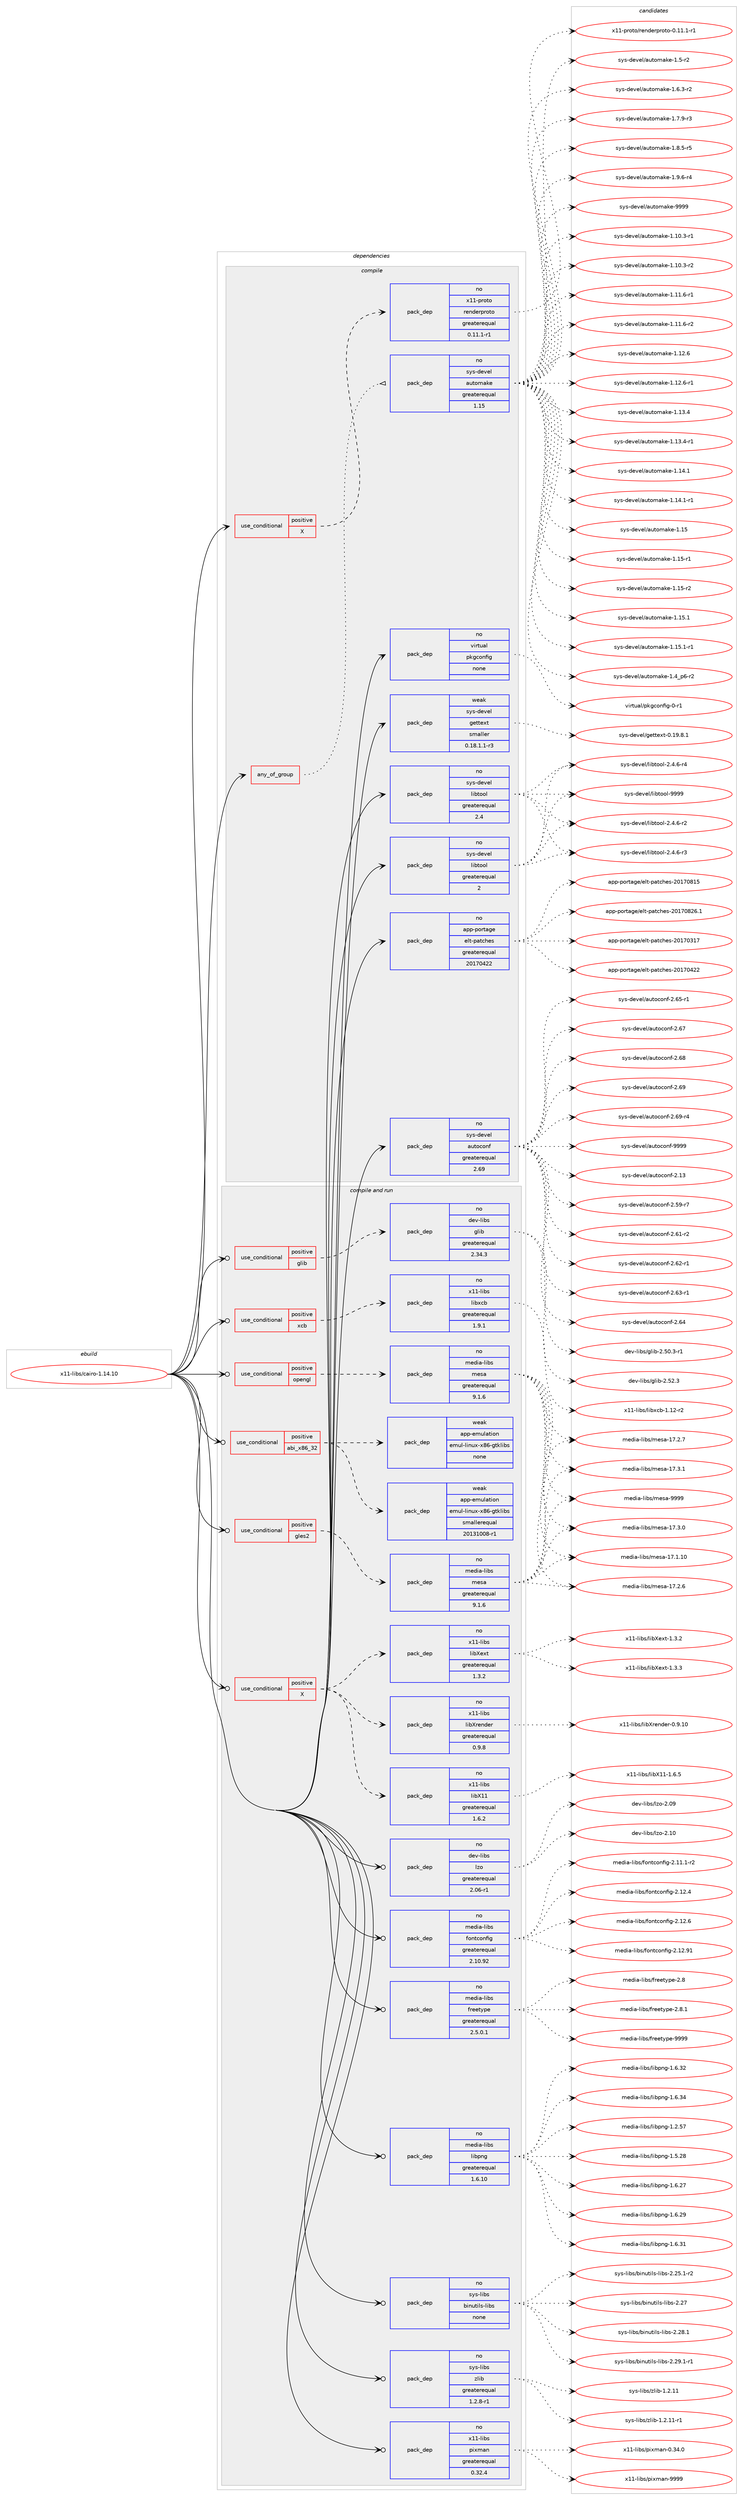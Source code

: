 digraph prolog {

# *************
# Graph options
# *************

newrank=true;
concentrate=true;
compound=true;
graph [rankdir=LR,fontname=Helvetica,fontsize=10,ranksep=1.5];#, ranksep=2.5, nodesep=0.2];
edge  [arrowhead=vee];
node  [fontname=Helvetica,fontsize=10];

# **********
# The ebuild
# **********

subgraph cluster_leftcol {
color=gray;
rank=same;
label=<<i>ebuild</i>>;
id [label="x11-libs/cairo-1.14.10", color=red, width=4, href="../x11-libs/cairo-1.14.10.svg"];
}

# ****************
# The dependencies
# ****************

subgraph cluster_midcol {
color=gray;
label=<<i>dependencies</i>>;
subgraph cluster_compile {
fillcolor="#eeeeee";
style=filled;
label=<<i>compile</i>>;
subgraph any171 {
dependency10069 [label=<<TABLE BORDER="0" CELLBORDER="1" CELLSPACING="0" CELLPADDING="4"><TR><TD CELLPADDING="10">any_of_group</TD></TR></TABLE>>, shape=none, color=red];subgraph pack8291 {
dependency10070 [label=<<TABLE BORDER="0" CELLBORDER="1" CELLSPACING="0" CELLPADDING="4" WIDTH="220"><TR><TD ROWSPAN="6" CELLPADDING="30">pack_dep</TD></TR><TR><TD WIDTH="110">no</TD></TR><TR><TD>sys-devel</TD></TR><TR><TD>automake</TD></TR><TR><TD>greaterequal</TD></TR><TR><TD>1.15</TD></TR></TABLE>>, shape=none, color=blue];
}
dependency10069:e -> dependency10070:w [weight=20,style="dotted",arrowhead="oinv"];
}
id:e -> dependency10069:w [weight=20,style="solid",arrowhead="vee"];
subgraph cond1587 {
dependency10071 [label=<<TABLE BORDER="0" CELLBORDER="1" CELLSPACING="0" CELLPADDING="4"><TR><TD ROWSPAN="3" CELLPADDING="10">use_conditional</TD></TR><TR><TD>positive</TD></TR><TR><TD>X</TD></TR></TABLE>>, shape=none, color=red];
subgraph pack8292 {
dependency10072 [label=<<TABLE BORDER="0" CELLBORDER="1" CELLSPACING="0" CELLPADDING="4" WIDTH="220"><TR><TD ROWSPAN="6" CELLPADDING="30">pack_dep</TD></TR><TR><TD WIDTH="110">no</TD></TR><TR><TD>x11-proto</TD></TR><TR><TD>renderproto</TD></TR><TR><TD>greaterequal</TD></TR><TR><TD>0.11.1-r1</TD></TR></TABLE>>, shape=none, color=blue];
}
dependency10071:e -> dependency10072:w [weight=20,style="dashed",arrowhead="vee"];
}
id:e -> dependency10071:w [weight=20,style="solid",arrowhead="vee"];
subgraph pack8293 {
dependency10073 [label=<<TABLE BORDER="0" CELLBORDER="1" CELLSPACING="0" CELLPADDING="4" WIDTH="220"><TR><TD ROWSPAN="6" CELLPADDING="30">pack_dep</TD></TR><TR><TD WIDTH="110">no</TD></TR><TR><TD>app-portage</TD></TR><TR><TD>elt-patches</TD></TR><TR><TD>greaterequal</TD></TR><TR><TD>20170422</TD></TR></TABLE>>, shape=none, color=blue];
}
id:e -> dependency10073:w [weight=20,style="solid",arrowhead="vee"];
subgraph pack8294 {
dependency10074 [label=<<TABLE BORDER="0" CELLBORDER="1" CELLSPACING="0" CELLPADDING="4" WIDTH="220"><TR><TD ROWSPAN="6" CELLPADDING="30">pack_dep</TD></TR><TR><TD WIDTH="110">no</TD></TR><TR><TD>sys-devel</TD></TR><TR><TD>autoconf</TD></TR><TR><TD>greaterequal</TD></TR><TR><TD>2.69</TD></TR></TABLE>>, shape=none, color=blue];
}
id:e -> dependency10074:w [weight=20,style="solid",arrowhead="vee"];
subgraph pack8295 {
dependency10075 [label=<<TABLE BORDER="0" CELLBORDER="1" CELLSPACING="0" CELLPADDING="4" WIDTH="220"><TR><TD ROWSPAN="6" CELLPADDING="30">pack_dep</TD></TR><TR><TD WIDTH="110">no</TD></TR><TR><TD>sys-devel</TD></TR><TR><TD>libtool</TD></TR><TR><TD>greaterequal</TD></TR><TR><TD>2</TD></TR></TABLE>>, shape=none, color=blue];
}
id:e -> dependency10075:w [weight=20,style="solid",arrowhead="vee"];
subgraph pack8296 {
dependency10076 [label=<<TABLE BORDER="0" CELLBORDER="1" CELLSPACING="0" CELLPADDING="4" WIDTH="220"><TR><TD ROWSPAN="6" CELLPADDING="30">pack_dep</TD></TR><TR><TD WIDTH="110">no</TD></TR><TR><TD>sys-devel</TD></TR><TR><TD>libtool</TD></TR><TR><TD>greaterequal</TD></TR><TR><TD>2.4</TD></TR></TABLE>>, shape=none, color=blue];
}
id:e -> dependency10076:w [weight=20,style="solid",arrowhead="vee"];
subgraph pack8297 {
dependency10077 [label=<<TABLE BORDER="0" CELLBORDER="1" CELLSPACING="0" CELLPADDING="4" WIDTH="220"><TR><TD ROWSPAN="6" CELLPADDING="30">pack_dep</TD></TR><TR><TD WIDTH="110">no</TD></TR><TR><TD>virtual</TD></TR><TR><TD>pkgconfig</TD></TR><TR><TD>none</TD></TR><TR><TD></TD></TR></TABLE>>, shape=none, color=blue];
}
id:e -> dependency10077:w [weight=20,style="solid",arrowhead="vee"];
subgraph pack8298 {
dependency10078 [label=<<TABLE BORDER="0" CELLBORDER="1" CELLSPACING="0" CELLPADDING="4" WIDTH="220"><TR><TD ROWSPAN="6" CELLPADDING="30">pack_dep</TD></TR><TR><TD WIDTH="110">weak</TD></TR><TR><TD>sys-devel</TD></TR><TR><TD>gettext</TD></TR><TR><TD>smaller</TD></TR><TR><TD>0.18.1.1-r3</TD></TR></TABLE>>, shape=none, color=blue];
}
id:e -> dependency10078:w [weight=20,style="solid",arrowhead="vee"];
}
subgraph cluster_compileandrun {
fillcolor="#eeeeee";
style=filled;
label=<<i>compile and run</i>>;
subgraph cond1588 {
dependency10079 [label=<<TABLE BORDER="0" CELLBORDER="1" CELLSPACING="0" CELLPADDING="4"><TR><TD ROWSPAN="3" CELLPADDING="10">use_conditional</TD></TR><TR><TD>positive</TD></TR><TR><TD>X</TD></TR></TABLE>>, shape=none, color=red];
subgraph pack8299 {
dependency10080 [label=<<TABLE BORDER="0" CELLBORDER="1" CELLSPACING="0" CELLPADDING="4" WIDTH="220"><TR><TD ROWSPAN="6" CELLPADDING="30">pack_dep</TD></TR><TR><TD WIDTH="110">no</TD></TR><TR><TD>x11-libs</TD></TR><TR><TD>libXrender</TD></TR><TR><TD>greaterequal</TD></TR><TR><TD>0.9.8</TD></TR></TABLE>>, shape=none, color=blue];
}
dependency10079:e -> dependency10080:w [weight=20,style="dashed",arrowhead="vee"];
subgraph pack8300 {
dependency10081 [label=<<TABLE BORDER="0" CELLBORDER="1" CELLSPACING="0" CELLPADDING="4" WIDTH="220"><TR><TD ROWSPAN="6" CELLPADDING="30">pack_dep</TD></TR><TR><TD WIDTH="110">no</TD></TR><TR><TD>x11-libs</TD></TR><TR><TD>libXext</TD></TR><TR><TD>greaterequal</TD></TR><TR><TD>1.3.2</TD></TR></TABLE>>, shape=none, color=blue];
}
dependency10079:e -> dependency10081:w [weight=20,style="dashed",arrowhead="vee"];
subgraph pack8301 {
dependency10082 [label=<<TABLE BORDER="0" CELLBORDER="1" CELLSPACING="0" CELLPADDING="4" WIDTH="220"><TR><TD ROWSPAN="6" CELLPADDING="30">pack_dep</TD></TR><TR><TD WIDTH="110">no</TD></TR><TR><TD>x11-libs</TD></TR><TR><TD>libX11</TD></TR><TR><TD>greaterequal</TD></TR><TR><TD>1.6.2</TD></TR></TABLE>>, shape=none, color=blue];
}
dependency10079:e -> dependency10082:w [weight=20,style="dashed",arrowhead="vee"];
}
id:e -> dependency10079:w [weight=20,style="solid",arrowhead="odotvee"];
subgraph cond1589 {
dependency10083 [label=<<TABLE BORDER="0" CELLBORDER="1" CELLSPACING="0" CELLPADDING="4"><TR><TD ROWSPAN="3" CELLPADDING="10">use_conditional</TD></TR><TR><TD>positive</TD></TR><TR><TD>abi_x86_32</TD></TR></TABLE>>, shape=none, color=red];
subgraph pack8302 {
dependency10084 [label=<<TABLE BORDER="0" CELLBORDER="1" CELLSPACING="0" CELLPADDING="4" WIDTH="220"><TR><TD ROWSPAN="6" CELLPADDING="30">pack_dep</TD></TR><TR><TD WIDTH="110">weak</TD></TR><TR><TD>app-emulation</TD></TR><TR><TD>emul-linux-x86-gtklibs</TD></TR><TR><TD>smallerequal</TD></TR><TR><TD>20131008-r1</TD></TR></TABLE>>, shape=none, color=blue];
}
dependency10083:e -> dependency10084:w [weight=20,style="dashed",arrowhead="vee"];
subgraph pack8303 {
dependency10085 [label=<<TABLE BORDER="0" CELLBORDER="1" CELLSPACING="0" CELLPADDING="4" WIDTH="220"><TR><TD ROWSPAN="6" CELLPADDING="30">pack_dep</TD></TR><TR><TD WIDTH="110">weak</TD></TR><TR><TD>app-emulation</TD></TR><TR><TD>emul-linux-x86-gtklibs</TD></TR><TR><TD>none</TD></TR><TR><TD></TD></TR></TABLE>>, shape=none, color=blue];
}
dependency10083:e -> dependency10085:w [weight=20,style="dashed",arrowhead="vee"];
}
id:e -> dependency10083:w [weight=20,style="solid",arrowhead="odotvee"];
subgraph cond1590 {
dependency10086 [label=<<TABLE BORDER="0" CELLBORDER="1" CELLSPACING="0" CELLPADDING="4"><TR><TD ROWSPAN="3" CELLPADDING="10">use_conditional</TD></TR><TR><TD>positive</TD></TR><TR><TD>gles2</TD></TR></TABLE>>, shape=none, color=red];
subgraph pack8304 {
dependency10087 [label=<<TABLE BORDER="0" CELLBORDER="1" CELLSPACING="0" CELLPADDING="4" WIDTH="220"><TR><TD ROWSPAN="6" CELLPADDING="30">pack_dep</TD></TR><TR><TD WIDTH="110">no</TD></TR><TR><TD>media-libs</TD></TR><TR><TD>mesa</TD></TR><TR><TD>greaterequal</TD></TR><TR><TD>9.1.6</TD></TR></TABLE>>, shape=none, color=blue];
}
dependency10086:e -> dependency10087:w [weight=20,style="dashed",arrowhead="vee"];
}
id:e -> dependency10086:w [weight=20,style="solid",arrowhead="odotvee"];
subgraph cond1591 {
dependency10088 [label=<<TABLE BORDER="0" CELLBORDER="1" CELLSPACING="0" CELLPADDING="4"><TR><TD ROWSPAN="3" CELLPADDING="10">use_conditional</TD></TR><TR><TD>positive</TD></TR><TR><TD>glib</TD></TR></TABLE>>, shape=none, color=red];
subgraph pack8305 {
dependency10089 [label=<<TABLE BORDER="0" CELLBORDER="1" CELLSPACING="0" CELLPADDING="4" WIDTH="220"><TR><TD ROWSPAN="6" CELLPADDING="30">pack_dep</TD></TR><TR><TD WIDTH="110">no</TD></TR><TR><TD>dev-libs</TD></TR><TR><TD>glib</TD></TR><TR><TD>greaterequal</TD></TR><TR><TD>2.34.3</TD></TR></TABLE>>, shape=none, color=blue];
}
dependency10088:e -> dependency10089:w [weight=20,style="dashed",arrowhead="vee"];
}
id:e -> dependency10088:w [weight=20,style="solid",arrowhead="odotvee"];
subgraph cond1592 {
dependency10090 [label=<<TABLE BORDER="0" CELLBORDER="1" CELLSPACING="0" CELLPADDING="4"><TR><TD ROWSPAN="3" CELLPADDING="10">use_conditional</TD></TR><TR><TD>positive</TD></TR><TR><TD>opengl</TD></TR></TABLE>>, shape=none, color=red];
subgraph pack8306 {
dependency10091 [label=<<TABLE BORDER="0" CELLBORDER="1" CELLSPACING="0" CELLPADDING="4" WIDTH="220"><TR><TD ROWSPAN="6" CELLPADDING="30">pack_dep</TD></TR><TR><TD WIDTH="110">no</TD></TR><TR><TD>media-libs</TD></TR><TR><TD>mesa</TD></TR><TR><TD>greaterequal</TD></TR><TR><TD>9.1.6</TD></TR></TABLE>>, shape=none, color=blue];
}
dependency10090:e -> dependency10091:w [weight=20,style="dashed",arrowhead="vee"];
}
id:e -> dependency10090:w [weight=20,style="solid",arrowhead="odotvee"];
subgraph cond1593 {
dependency10092 [label=<<TABLE BORDER="0" CELLBORDER="1" CELLSPACING="0" CELLPADDING="4"><TR><TD ROWSPAN="3" CELLPADDING="10">use_conditional</TD></TR><TR><TD>positive</TD></TR><TR><TD>xcb</TD></TR></TABLE>>, shape=none, color=red];
subgraph pack8307 {
dependency10093 [label=<<TABLE BORDER="0" CELLBORDER="1" CELLSPACING="0" CELLPADDING="4" WIDTH="220"><TR><TD ROWSPAN="6" CELLPADDING="30">pack_dep</TD></TR><TR><TD WIDTH="110">no</TD></TR><TR><TD>x11-libs</TD></TR><TR><TD>libxcb</TD></TR><TR><TD>greaterequal</TD></TR><TR><TD>1.9.1</TD></TR></TABLE>>, shape=none, color=blue];
}
dependency10092:e -> dependency10093:w [weight=20,style="dashed",arrowhead="vee"];
}
id:e -> dependency10092:w [weight=20,style="solid",arrowhead="odotvee"];
subgraph pack8308 {
dependency10094 [label=<<TABLE BORDER="0" CELLBORDER="1" CELLSPACING="0" CELLPADDING="4" WIDTH="220"><TR><TD ROWSPAN="6" CELLPADDING="30">pack_dep</TD></TR><TR><TD WIDTH="110">no</TD></TR><TR><TD>dev-libs</TD></TR><TR><TD>lzo</TD></TR><TR><TD>greaterequal</TD></TR><TR><TD>2.06-r1</TD></TR></TABLE>>, shape=none, color=blue];
}
id:e -> dependency10094:w [weight=20,style="solid",arrowhead="odotvee"];
subgraph pack8309 {
dependency10095 [label=<<TABLE BORDER="0" CELLBORDER="1" CELLSPACING="0" CELLPADDING="4" WIDTH="220"><TR><TD ROWSPAN="6" CELLPADDING="30">pack_dep</TD></TR><TR><TD WIDTH="110">no</TD></TR><TR><TD>media-libs</TD></TR><TR><TD>fontconfig</TD></TR><TR><TD>greaterequal</TD></TR><TR><TD>2.10.92</TD></TR></TABLE>>, shape=none, color=blue];
}
id:e -> dependency10095:w [weight=20,style="solid",arrowhead="odotvee"];
subgraph pack8310 {
dependency10096 [label=<<TABLE BORDER="0" CELLBORDER="1" CELLSPACING="0" CELLPADDING="4" WIDTH="220"><TR><TD ROWSPAN="6" CELLPADDING="30">pack_dep</TD></TR><TR><TD WIDTH="110">no</TD></TR><TR><TD>media-libs</TD></TR><TR><TD>freetype</TD></TR><TR><TD>greaterequal</TD></TR><TR><TD>2.5.0.1</TD></TR></TABLE>>, shape=none, color=blue];
}
id:e -> dependency10096:w [weight=20,style="solid",arrowhead="odotvee"];
subgraph pack8311 {
dependency10097 [label=<<TABLE BORDER="0" CELLBORDER="1" CELLSPACING="0" CELLPADDING="4" WIDTH="220"><TR><TD ROWSPAN="6" CELLPADDING="30">pack_dep</TD></TR><TR><TD WIDTH="110">no</TD></TR><TR><TD>media-libs</TD></TR><TR><TD>libpng</TD></TR><TR><TD>greaterequal</TD></TR><TR><TD>1.6.10</TD></TR></TABLE>>, shape=none, color=blue];
}
id:e -> dependency10097:w [weight=20,style="solid",arrowhead="odotvee"];
subgraph pack8312 {
dependency10098 [label=<<TABLE BORDER="0" CELLBORDER="1" CELLSPACING="0" CELLPADDING="4" WIDTH="220"><TR><TD ROWSPAN="6" CELLPADDING="30">pack_dep</TD></TR><TR><TD WIDTH="110">no</TD></TR><TR><TD>sys-libs</TD></TR><TR><TD>binutils-libs</TD></TR><TR><TD>none</TD></TR><TR><TD></TD></TR></TABLE>>, shape=none, color=blue];
}
id:e -> dependency10098:w [weight=20,style="solid",arrowhead="odotvee"];
subgraph pack8313 {
dependency10099 [label=<<TABLE BORDER="0" CELLBORDER="1" CELLSPACING="0" CELLPADDING="4" WIDTH="220"><TR><TD ROWSPAN="6" CELLPADDING="30">pack_dep</TD></TR><TR><TD WIDTH="110">no</TD></TR><TR><TD>sys-libs</TD></TR><TR><TD>zlib</TD></TR><TR><TD>greaterequal</TD></TR><TR><TD>1.2.8-r1</TD></TR></TABLE>>, shape=none, color=blue];
}
id:e -> dependency10099:w [weight=20,style="solid",arrowhead="odotvee"];
subgraph pack8314 {
dependency10100 [label=<<TABLE BORDER="0" CELLBORDER="1" CELLSPACING="0" CELLPADDING="4" WIDTH="220"><TR><TD ROWSPAN="6" CELLPADDING="30">pack_dep</TD></TR><TR><TD WIDTH="110">no</TD></TR><TR><TD>x11-libs</TD></TR><TR><TD>pixman</TD></TR><TR><TD>greaterequal</TD></TR><TR><TD>0.32.4</TD></TR></TABLE>>, shape=none, color=blue];
}
id:e -> dependency10100:w [weight=20,style="solid",arrowhead="odotvee"];
}
subgraph cluster_run {
fillcolor="#eeeeee";
style=filled;
label=<<i>run</i>>;
}
}

# **************
# The candidates
# **************

subgraph cluster_choices {
rank=same;
color=gray;
label=<<i>candidates</i>>;

subgraph choice8291 {
color=black;
nodesep=1;
choice11512111545100101118101108479711711611110997107101454946494846514511449 [label="sys-devel/automake-1.10.3-r1", color=red, width=4,href="../sys-devel/automake-1.10.3-r1.svg"];
choice11512111545100101118101108479711711611110997107101454946494846514511450 [label="sys-devel/automake-1.10.3-r2", color=red, width=4,href="../sys-devel/automake-1.10.3-r2.svg"];
choice11512111545100101118101108479711711611110997107101454946494946544511449 [label="sys-devel/automake-1.11.6-r1", color=red, width=4,href="../sys-devel/automake-1.11.6-r1.svg"];
choice11512111545100101118101108479711711611110997107101454946494946544511450 [label="sys-devel/automake-1.11.6-r2", color=red, width=4,href="../sys-devel/automake-1.11.6-r2.svg"];
choice1151211154510010111810110847971171161111099710710145494649504654 [label="sys-devel/automake-1.12.6", color=red, width=4,href="../sys-devel/automake-1.12.6.svg"];
choice11512111545100101118101108479711711611110997107101454946495046544511449 [label="sys-devel/automake-1.12.6-r1", color=red, width=4,href="../sys-devel/automake-1.12.6-r1.svg"];
choice1151211154510010111810110847971171161111099710710145494649514652 [label="sys-devel/automake-1.13.4", color=red, width=4,href="../sys-devel/automake-1.13.4.svg"];
choice11512111545100101118101108479711711611110997107101454946495146524511449 [label="sys-devel/automake-1.13.4-r1", color=red, width=4,href="../sys-devel/automake-1.13.4-r1.svg"];
choice1151211154510010111810110847971171161111099710710145494649524649 [label="sys-devel/automake-1.14.1", color=red, width=4,href="../sys-devel/automake-1.14.1.svg"];
choice11512111545100101118101108479711711611110997107101454946495246494511449 [label="sys-devel/automake-1.14.1-r1", color=red, width=4,href="../sys-devel/automake-1.14.1-r1.svg"];
choice115121115451001011181011084797117116111109971071014549464953 [label="sys-devel/automake-1.15", color=red, width=4,href="../sys-devel/automake-1.15.svg"];
choice1151211154510010111810110847971171161111099710710145494649534511449 [label="sys-devel/automake-1.15-r1", color=red, width=4,href="../sys-devel/automake-1.15-r1.svg"];
choice1151211154510010111810110847971171161111099710710145494649534511450 [label="sys-devel/automake-1.15-r2", color=red, width=4,href="../sys-devel/automake-1.15-r2.svg"];
choice1151211154510010111810110847971171161111099710710145494649534649 [label="sys-devel/automake-1.15.1", color=red, width=4,href="../sys-devel/automake-1.15.1.svg"];
choice11512111545100101118101108479711711611110997107101454946495346494511449 [label="sys-devel/automake-1.15.1-r1", color=red, width=4,href="../sys-devel/automake-1.15.1-r1.svg"];
choice115121115451001011181011084797117116111109971071014549465295112544511450 [label="sys-devel/automake-1.4_p6-r2", color=red, width=4,href="../sys-devel/automake-1.4_p6-r2.svg"];
choice11512111545100101118101108479711711611110997107101454946534511450 [label="sys-devel/automake-1.5-r2", color=red, width=4,href="../sys-devel/automake-1.5-r2.svg"];
choice115121115451001011181011084797117116111109971071014549465446514511450 [label="sys-devel/automake-1.6.3-r2", color=red, width=4,href="../sys-devel/automake-1.6.3-r2.svg"];
choice115121115451001011181011084797117116111109971071014549465546574511451 [label="sys-devel/automake-1.7.9-r3", color=red, width=4,href="../sys-devel/automake-1.7.9-r3.svg"];
choice115121115451001011181011084797117116111109971071014549465646534511453 [label="sys-devel/automake-1.8.5-r5", color=red, width=4,href="../sys-devel/automake-1.8.5-r5.svg"];
choice115121115451001011181011084797117116111109971071014549465746544511452 [label="sys-devel/automake-1.9.6-r4", color=red, width=4,href="../sys-devel/automake-1.9.6-r4.svg"];
choice115121115451001011181011084797117116111109971071014557575757 [label="sys-devel/automake-9999", color=red, width=4,href="../sys-devel/automake-9999.svg"];
dependency10070:e -> choice11512111545100101118101108479711711611110997107101454946494846514511449:w [style=dotted,weight="100"];
dependency10070:e -> choice11512111545100101118101108479711711611110997107101454946494846514511450:w [style=dotted,weight="100"];
dependency10070:e -> choice11512111545100101118101108479711711611110997107101454946494946544511449:w [style=dotted,weight="100"];
dependency10070:e -> choice11512111545100101118101108479711711611110997107101454946494946544511450:w [style=dotted,weight="100"];
dependency10070:e -> choice1151211154510010111810110847971171161111099710710145494649504654:w [style=dotted,weight="100"];
dependency10070:e -> choice11512111545100101118101108479711711611110997107101454946495046544511449:w [style=dotted,weight="100"];
dependency10070:e -> choice1151211154510010111810110847971171161111099710710145494649514652:w [style=dotted,weight="100"];
dependency10070:e -> choice11512111545100101118101108479711711611110997107101454946495146524511449:w [style=dotted,weight="100"];
dependency10070:e -> choice1151211154510010111810110847971171161111099710710145494649524649:w [style=dotted,weight="100"];
dependency10070:e -> choice11512111545100101118101108479711711611110997107101454946495246494511449:w [style=dotted,weight="100"];
dependency10070:e -> choice115121115451001011181011084797117116111109971071014549464953:w [style=dotted,weight="100"];
dependency10070:e -> choice1151211154510010111810110847971171161111099710710145494649534511449:w [style=dotted,weight="100"];
dependency10070:e -> choice1151211154510010111810110847971171161111099710710145494649534511450:w [style=dotted,weight="100"];
dependency10070:e -> choice1151211154510010111810110847971171161111099710710145494649534649:w [style=dotted,weight="100"];
dependency10070:e -> choice11512111545100101118101108479711711611110997107101454946495346494511449:w [style=dotted,weight="100"];
dependency10070:e -> choice115121115451001011181011084797117116111109971071014549465295112544511450:w [style=dotted,weight="100"];
dependency10070:e -> choice11512111545100101118101108479711711611110997107101454946534511450:w [style=dotted,weight="100"];
dependency10070:e -> choice115121115451001011181011084797117116111109971071014549465446514511450:w [style=dotted,weight="100"];
dependency10070:e -> choice115121115451001011181011084797117116111109971071014549465546574511451:w [style=dotted,weight="100"];
dependency10070:e -> choice115121115451001011181011084797117116111109971071014549465646534511453:w [style=dotted,weight="100"];
dependency10070:e -> choice115121115451001011181011084797117116111109971071014549465746544511452:w [style=dotted,weight="100"];
dependency10070:e -> choice115121115451001011181011084797117116111109971071014557575757:w [style=dotted,weight="100"];
}
subgraph choice8292 {
color=black;
nodesep=1;
choice12049494511211411111611147114101110100101114112114111116111454846494946494511449 [label="x11-proto/renderproto-0.11.1-r1", color=red, width=4,href="../x11-proto/renderproto-0.11.1-r1.svg"];
dependency10072:e -> choice12049494511211411111611147114101110100101114112114111116111454846494946494511449:w [style=dotted,weight="100"];
}
subgraph choice8293 {
color=black;
nodesep=1;
choice97112112451121111141169710310147101108116451129711699104101115455048495548514955 [label="app-portage/elt-patches-20170317", color=red, width=4,href="../app-portage/elt-patches-20170317.svg"];
choice97112112451121111141169710310147101108116451129711699104101115455048495548525050 [label="app-portage/elt-patches-20170422", color=red, width=4,href="../app-portage/elt-patches-20170422.svg"];
choice97112112451121111141169710310147101108116451129711699104101115455048495548564953 [label="app-portage/elt-patches-20170815", color=red, width=4,href="../app-portage/elt-patches-20170815.svg"];
choice971121124511211111411697103101471011081164511297116991041011154550484955485650544649 [label="app-portage/elt-patches-20170826.1", color=red, width=4,href="../app-portage/elt-patches-20170826.1.svg"];
dependency10073:e -> choice97112112451121111141169710310147101108116451129711699104101115455048495548514955:w [style=dotted,weight="100"];
dependency10073:e -> choice97112112451121111141169710310147101108116451129711699104101115455048495548525050:w [style=dotted,weight="100"];
dependency10073:e -> choice97112112451121111141169710310147101108116451129711699104101115455048495548564953:w [style=dotted,weight="100"];
dependency10073:e -> choice971121124511211111411697103101471011081164511297116991041011154550484955485650544649:w [style=dotted,weight="100"];
}
subgraph choice8294 {
color=black;
nodesep=1;
choice115121115451001011181011084797117116111991111101024550464951 [label="sys-devel/autoconf-2.13", color=red, width=4,href="../sys-devel/autoconf-2.13.svg"];
choice1151211154510010111810110847971171161119911111010245504653574511455 [label="sys-devel/autoconf-2.59-r7", color=red, width=4,href="../sys-devel/autoconf-2.59-r7.svg"];
choice1151211154510010111810110847971171161119911111010245504654494511450 [label="sys-devel/autoconf-2.61-r2", color=red, width=4,href="../sys-devel/autoconf-2.61-r2.svg"];
choice1151211154510010111810110847971171161119911111010245504654504511449 [label="sys-devel/autoconf-2.62-r1", color=red, width=4,href="../sys-devel/autoconf-2.62-r1.svg"];
choice1151211154510010111810110847971171161119911111010245504654514511449 [label="sys-devel/autoconf-2.63-r1", color=red, width=4,href="../sys-devel/autoconf-2.63-r1.svg"];
choice115121115451001011181011084797117116111991111101024550465452 [label="sys-devel/autoconf-2.64", color=red, width=4,href="../sys-devel/autoconf-2.64.svg"];
choice1151211154510010111810110847971171161119911111010245504654534511449 [label="sys-devel/autoconf-2.65-r1", color=red, width=4,href="../sys-devel/autoconf-2.65-r1.svg"];
choice115121115451001011181011084797117116111991111101024550465455 [label="sys-devel/autoconf-2.67", color=red, width=4,href="../sys-devel/autoconf-2.67.svg"];
choice115121115451001011181011084797117116111991111101024550465456 [label="sys-devel/autoconf-2.68", color=red, width=4,href="../sys-devel/autoconf-2.68.svg"];
choice115121115451001011181011084797117116111991111101024550465457 [label="sys-devel/autoconf-2.69", color=red, width=4,href="../sys-devel/autoconf-2.69.svg"];
choice1151211154510010111810110847971171161119911111010245504654574511452 [label="sys-devel/autoconf-2.69-r4", color=red, width=4,href="../sys-devel/autoconf-2.69-r4.svg"];
choice115121115451001011181011084797117116111991111101024557575757 [label="sys-devel/autoconf-9999", color=red, width=4,href="../sys-devel/autoconf-9999.svg"];
dependency10074:e -> choice115121115451001011181011084797117116111991111101024550464951:w [style=dotted,weight="100"];
dependency10074:e -> choice1151211154510010111810110847971171161119911111010245504653574511455:w [style=dotted,weight="100"];
dependency10074:e -> choice1151211154510010111810110847971171161119911111010245504654494511450:w [style=dotted,weight="100"];
dependency10074:e -> choice1151211154510010111810110847971171161119911111010245504654504511449:w [style=dotted,weight="100"];
dependency10074:e -> choice1151211154510010111810110847971171161119911111010245504654514511449:w [style=dotted,weight="100"];
dependency10074:e -> choice115121115451001011181011084797117116111991111101024550465452:w [style=dotted,weight="100"];
dependency10074:e -> choice1151211154510010111810110847971171161119911111010245504654534511449:w [style=dotted,weight="100"];
dependency10074:e -> choice115121115451001011181011084797117116111991111101024550465455:w [style=dotted,weight="100"];
dependency10074:e -> choice115121115451001011181011084797117116111991111101024550465456:w [style=dotted,weight="100"];
dependency10074:e -> choice115121115451001011181011084797117116111991111101024550465457:w [style=dotted,weight="100"];
dependency10074:e -> choice1151211154510010111810110847971171161119911111010245504654574511452:w [style=dotted,weight="100"];
dependency10074:e -> choice115121115451001011181011084797117116111991111101024557575757:w [style=dotted,weight="100"];
}
subgraph choice8295 {
color=black;
nodesep=1;
choice1151211154510010111810110847108105981161111111084550465246544511450 [label="sys-devel/libtool-2.4.6-r2", color=red, width=4,href="../sys-devel/libtool-2.4.6-r2.svg"];
choice1151211154510010111810110847108105981161111111084550465246544511451 [label="sys-devel/libtool-2.4.6-r3", color=red, width=4,href="../sys-devel/libtool-2.4.6-r3.svg"];
choice1151211154510010111810110847108105981161111111084550465246544511452 [label="sys-devel/libtool-2.4.6-r4", color=red, width=4,href="../sys-devel/libtool-2.4.6-r4.svg"];
choice1151211154510010111810110847108105981161111111084557575757 [label="sys-devel/libtool-9999", color=red, width=4,href="../sys-devel/libtool-9999.svg"];
dependency10075:e -> choice1151211154510010111810110847108105981161111111084550465246544511450:w [style=dotted,weight="100"];
dependency10075:e -> choice1151211154510010111810110847108105981161111111084550465246544511451:w [style=dotted,weight="100"];
dependency10075:e -> choice1151211154510010111810110847108105981161111111084550465246544511452:w [style=dotted,weight="100"];
dependency10075:e -> choice1151211154510010111810110847108105981161111111084557575757:w [style=dotted,weight="100"];
}
subgraph choice8296 {
color=black;
nodesep=1;
choice1151211154510010111810110847108105981161111111084550465246544511450 [label="sys-devel/libtool-2.4.6-r2", color=red, width=4,href="../sys-devel/libtool-2.4.6-r2.svg"];
choice1151211154510010111810110847108105981161111111084550465246544511451 [label="sys-devel/libtool-2.4.6-r3", color=red, width=4,href="../sys-devel/libtool-2.4.6-r3.svg"];
choice1151211154510010111810110847108105981161111111084550465246544511452 [label="sys-devel/libtool-2.4.6-r4", color=red, width=4,href="../sys-devel/libtool-2.4.6-r4.svg"];
choice1151211154510010111810110847108105981161111111084557575757 [label="sys-devel/libtool-9999", color=red, width=4,href="../sys-devel/libtool-9999.svg"];
dependency10076:e -> choice1151211154510010111810110847108105981161111111084550465246544511450:w [style=dotted,weight="100"];
dependency10076:e -> choice1151211154510010111810110847108105981161111111084550465246544511451:w [style=dotted,weight="100"];
dependency10076:e -> choice1151211154510010111810110847108105981161111111084550465246544511452:w [style=dotted,weight="100"];
dependency10076:e -> choice1151211154510010111810110847108105981161111111084557575757:w [style=dotted,weight="100"];
}
subgraph choice8297 {
color=black;
nodesep=1;
choice11810511411611797108471121071039911111010210510345484511449 [label="virtual/pkgconfig-0-r1", color=red, width=4,href="../virtual/pkgconfig-0-r1.svg"];
dependency10077:e -> choice11810511411611797108471121071039911111010210510345484511449:w [style=dotted,weight="100"];
}
subgraph choice8298 {
color=black;
nodesep=1;
choice1151211154510010111810110847103101116116101120116454846495746564649 [label="sys-devel/gettext-0.19.8.1", color=red, width=4,href="../sys-devel/gettext-0.19.8.1.svg"];
dependency10078:e -> choice1151211154510010111810110847103101116116101120116454846495746564649:w [style=dotted,weight="100"];
}
subgraph choice8299 {
color=black;
nodesep=1;
choice1204949451081059811547108105988811410111010010111445484657464948 [label="x11-libs/libXrender-0.9.10", color=red, width=4,href="../x11-libs/libXrender-0.9.10.svg"];
dependency10080:e -> choice1204949451081059811547108105988811410111010010111445484657464948:w [style=dotted,weight="100"];
}
subgraph choice8300 {
color=black;
nodesep=1;
choice12049494510810598115471081059888101120116454946514650 [label="x11-libs/libXext-1.3.2", color=red, width=4,href="../x11-libs/libXext-1.3.2.svg"];
choice12049494510810598115471081059888101120116454946514651 [label="x11-libs/libXext-1.3.3", color=red, width=4,href="../x11-libs/libXext-1.3.3.svg"];
dependency10081:e -> choice12049494510810598115471081059888101120116454946514650:w [style=dotted,weight="100"];
dependency10081:e -> choice12049494510810598115471081059888101120116454946514651:w [style=dotted,weight="100"];
}
subgraph choice8301 {
color=black;
nodesep=1;
choice120494945108105981154710810598884949454946544653 [label="x11-libs/libX11-1.6.5", color=red, width=4,href="../x11-libs/libX11-1.6.5.svg"];
dependency10082:e -> choice120494945108105981154710810598884949454946544653:w [style=dotted,weight="100"];
}
subgraph choice8302 {
color=black;
nodesep=1;
}
subgraph choice8303 {
color=black;
nodesep=1;
}
subgraph choice8304 {
color=black;
nodesep=1;
choice109101100105974510810598115471091011159745495546514648 [label="media-libs/mesa-17.3.0", color=red, width=4,href="../media-libs/mesa-17.3.0.svg"];
choice10910110010597451081059811547109101115974549554649464948 [label="media-libs/mesa-17.1.10", color=red, width=4,href="../media-libs/mesa-17.1.10.svg"];
choice109101100105974510810598115471091011159745495546504654 [label="media-libs/mesa-17.2.6", color=red, width=4,href="../media-libs/mesa-17.2.6.svg"];
choice109101100105974510810598115471091011159745495546504655 [label="media-libs/mesa-17.2.7", color=red, width=4,href="../media-libs/mesa-17.2.7.svg"];
choice109101100105974510810598115471091011159745495546514649 [label="media-libs/mesa-17.3.1", color=red, width=4,href="../media-libs/mesa-17.3.1.svg"];
choice10910110010597451081059811547109101115974557575757 [label="media-libs/mesa-9999", color=red, width=4,href="../media-libs/mesa-9999.svg"];
dependency10087:e -> choice109101100105974510810598115471091011159745495546514648:w [style=dotted,weight="100"];
dependency10087:e -> choice10910110010597451081059811547109101115974549554649464948:w [style=dotted,weight="100"];
dependency10087:e -> choice109101100105974510810598115471091011159745495546504654:w [style=dotted,weight="100"];
dependency10087:e -> choice109101100105974510810598115471091011159745495546504655:w [style=dotted,weight="100"];
dependency10087:e -> choice109101100105974510810598115471091011159745495546514649:w [style=dotted,weight="100"];
dependency10087:e -> choice10910110010597451081059811547109101115974557575757:w [style=dotted,weight="100"];
}
subgraph choice8305 {
color=black;
nodesep=1;
choice10010111845108105981154710310810598455046534846514511449 [label="dev-libs/glib-2.50.3-r1", color=red, width=4,href="../dev-libs/glib-2.50.3-r1.svg"];
choice1001011184510810598115471031081059845504653504651 [label="dev-libs/glib-2.52.3", color=red, width=4,href="../dev-libs/glib-2.52.3.svg"];
dependency10089:e -> choice10010111845108105981154710310810598455046534846514511449:w [style=dotted,weight="100"];
dependency10089:e -> choice1001011184510810598115471031081059845504653504651:w [style=dotted,weight="100"];
}
subgraph choice8306 {
color=black;
nodesep=1;
choice109101100105974510810598115471091011159745495546514648 [label="media-libs/mesa-17.3.0", color=red, width=4,href="../media-libs/mesa-17.3.0.svg"];
choice10910110010597451081059811547109101115974549554649464948 [label="media-libs/mesa-17.1.10", color=red, width=4,href="../media-libs/mesa-17.1.10.svg"];
choice109101100105974510810598115471091011159745495546504654 [label="media-libs/mesa-17.2.6", color=red, width=4,href="../media-libs/mesa-17.2.6.svg"];
choice109101100105974510810598115471091011159745495546504655 [label="media-libs/mesa-17.2.7", color=red, width=4,href="../media-libs/mesa-17.2.7.svg"];
choice109101100105974510810598115471091011159745495546514649 [label="media-libs/mesa-17.3.1", color=red, width=4,href="../media-libs/mesa-17.3.1.svg"];
choice10910110010597451081059811547109101115974557575757 [label="media-libs/mesa-9999", color=red, width=4,href="../media-libs/mesa-9999.svg"];
dependency10091:e -> choice109101100105974510810598115471091011159745495546514648:w [style=dotted,weight="100"];
dependency10091:e -> choice10910110010597451081059811547109101115974549554649464948:w [style=dotted,weight="100"];
dependency10091:e -> choice109101100105974510810598115471091011159745495546504654:w [style=dotted,weight="100"];
dependency10091:e -> choice109101100105974510810598115471091011159745495546504655:w [style=dotted,weight="100"];
dependency10091:e -> choice109101100105974510810598115471091011159745495546514649:w [style=dotted,weight="100"];
dependency10091:e -> choice10910110010597451081059811547109101115974557575757:w [style=dotted,weight="100"];
}
subgraph choice8307 {
color=black;
nodesep=1;
choice120494945108105981154710810598120999845494649504511450 [label="x11-libs/libxcb-1.12-r2", color=red, width=4,href="../x11-libs/libxcb-1.12-r2.svg"];
dependency10093:e -> choice120494945108105981154710810598120999845494649504511450:w [style=dotted,weight="100"];
}
subgraph choice8308 {
color=black;
nodesep=1;
choice1001011184510810598115471081221114550464857 [label="dev-libs/lzo-2.09", color=red, width=4,href="../dev-libs/lzo-2.09.svg"];
choice1001011184510810598115471081221114550464948 [label="dev-libs/lzo-2.10", color=red, width=4,href="../dev-libs/lzo-2.10.svg"];
dependency10094:e -> choice1001011184510810598115471081221114550464857:w [style=dotted,weight="100"];
dependency10094:e -> choice1001011184510810598115471081221114550464948:w [style=dotted,weight="100"];
}
subgraph choice8309 {
color=black;
nodesep=1;
choice1091011001059745108105981154710211111011699111110102105103455046494946494511450 [label="media-libs/fontconfig-2.11.1-r2", color=red, width=4,href="../media-libs/fontconfig-2.11.1-r2.svg"];
choice109101100105974510810598115471021111101169911111010210510345504649504652 [label="media-libs/fontconfig-2.12.4", color=red, width=4,href="../media-libs/fontconfig-2.12.4.svg"];
choice109101100105974510810598115471021111101169911111010210510345504649504654 [label="media-libs/fontconfig-2.12.6", color=red, width=4,href="../media-libs/fontconfig-2.12.6.svg"];
choice10910110010597451081059811547102111110116991111101021051034550464950465749 [label="media-libs/fontconfig-2.12.91", color=red, width=4,href="../media-libs/fontconfig-2.12.91.svg"];
dependency10095:e -> choice1091011001059745108105981154710211111011699111110102105103455046494946494511450:w [style=dotted,weight="100"];
dependency10095:e -> choice109101100105974510810598115471021111101169911111010210510345504649504652:w [style=dotted,weight="100"];
dependency10095:e -> choice109101100105974510810598115471021111101169911111010210510345504649504654:w [style=dotted,weight="100"];
dependency10095:e -> choice10910110010597451081059811547102111110116991111101021051034550464950465749:w [style=dotted,weight="100"];
}
subgraph choice8310 {
color=black;
nodesep=1;
choice1091011001059745108105981154710211410110111612111210145504656 [label="media-libs/freetype-2.8", color=red, width=4,href="../media-libs/freetype-2.8.svg"];
choice10910110010597451081059811547102114101101116121112101455046564649 [label="media-libs/freetype-2.8.1", color=red, width=4,href="../media-libs/freetype-2.8.1.svg"];
choice109101100105974510810598115471021141011011161211121014557575757 [label="media-libs/freetype-9999", color=red, width=4,href="../media-libs/freetype-9999.svg"];
dependency10096:e -> choice1091011001059745108105981154710211410110111612111210145504656:w [style=dotted,weight="100"];
dependency10096:e -> choice10910110010597451081059811547102114101101116121112101455046564649:w [style=dotted,weight="100"];
dependency10096:e -> choice109101100105974510810598115471021141011011161211121014557575757:w [style=dotted,weight="100"];
}
subgraph choice8311 {
color=black;
nodesep=1;
choice109101100105974510810598115471081059811211010345494650465355 [label="media-libs/libpng-1.2.57", color=red, width=4,href="../media-libs/libpng-1.2.57.svg"];
choice109101100105974510810598115471081059811211010345494653465056 [label="media-libs/libpng-1.5.28", color=red, width=4,href="../media-libs/libpng-1.5.28.svg"];
choice109101100105974510810598115471081059811211010345494654465055 [label="media-libs/libpng-1.6.27", color=red, width=4,href="../media-libs/libpng-1.6.27.svg"];
choice109101100105974510810598115471081059811211010345494654465057 [label="media-libs/libpng-1.6.29", color=red, width=4,href="../media-libs/libpng-1.6.29.svg"];
choice109101100105974510810598115471081059811211010345494654465149 [label="media-libs/libpng-1.6.31", color=red, width=4,href="../media-libs/libpng-1.6.31.svg"];
choice109101100105974510810598115471081059811211010345494654465150 [label="media-libs/libpng-1.6.32", color=red, width=4,href="../media-libs/libpng-1.6.32.svg"];
choice109101100105974510810598115471081059811211010345494654465152 [label="media-libs/libpng-1.6.34", color=red, width=4,href="../media-libs/libpng-1.6.34.svg"];
dependency10097:e -> choice109101100105974510810598115471081059811211010345494650465355:w [style=dotted,weight="100"];
dependency10097:e -> choice109101100105974510810598115471081059811211010345494653465056:w [style=dotted,weight="100"];
dependency10097:e -> choice109101100105974510810598115471081059811211010345494654465055:w [style=dotted,weight="100"];
dependency10097:e -> choice109101100105974510810598115471081059811211010345494654465057:w [style=dotted,weight="100"];
dependency10097:e -> choice109101100105974510810598115471081059811211010345494654465149:w [style=dotted,weight="100"];
dependency10097:e -> choice109101100105974510810598115471081059811211010345494654465150:w [style=dotted,weight="100"];
dependency10097:e -> choice109101100105974510810598115471081059811211010345494654465152:w [style=dotted,weight="100"];
}
subgraph choice8312 {
color=black;
nodesep=1;
choice115121115451081059811547981051101171161051081154510810598115455046505346494511450 [label="sys-libs/binutils-libs-2.25.1-r2", color=red, width=4,href="../sys-libs/binutils-libs-2.25.1-r2.svg"];
choice1151211154510810598115479810511011711610510811545108105981154550465055 [label="sys-libs/binutils-libs-2.27", color=red, width=4,href="../sys-libs/binutils-libs-2.27.svg"];
choice11512111545108105981154798105110117116105108115451081059811545504650564649 [label="sys-libs/binutils-libs-2.28.1", color=red, width=4,href="../sys-libs/binutils-libs-2.28.1.svg"];
choice115121115451081059811547981051101171161051081154510810598115455046505746494511449 [label="sys-libs/binutils-libs-2.29.1-r1", color=red, width=4,href="../sys-libs/binutils-libs-2.29.1-r1.svg"];
dependency10098:e -> choice115121115451081059811547981051101171161051081154510810598115455046505346494511450:w [style=dotted,weight="100"];
dependency10098:e -> choice1151211154510810598115479810511011711610510811545108105981154550465055:w [style=dotted,weight="100"];
dependency10098:e -> choice11512111545108105981154798105110117116105108115451081059811545504650564649:w [style=dotted,weight="100"];
dependency10098:e -> choice115121115451081059811547981051101171161051081154510810598115455046505746494511449:w [style=dotted,weight="100"];
}
subgraph choice8313 {
color=black;
nodesep=1;
choice1151211154510810598115471221081059845494650464949 [label="sys-libs/zlib-1.2.11", color=red, width=4,href="../sys-libs/zlib-1.2.11.svg"];
choice11512111545108105981154712210810598454946504649494511449 [label="sys-libs/zlib-1.2.11-r1", color=red, width=4,href="../sys-libs/zlib-1.2.11-r1.svg"];
dependency10099:e -> choice1151211154510810598115471221081059845494650464949:w [style=dotted,weight="100"];
dependency10099:e -> choice11512111545108105981154712210810598454946504649494511449:w [style=dotted,weight="100"];
}
subgraph choice8314 {
color=black;
nodesep=1;
choice12049494510810598115471121051201099711045484651524648 [label="x11-libs/pixman-0.34.0", color=red, width=4,href="../x11-libs/pixman-0.34.0.svg"];
choice1204949451081059811547112105120109971104557575757 [label="x11-libs/pixman-9999", color=red, width=4,href="../x11-libs/pixman-9999.svg"];
dependency10100:e -> choice12049494510810598115471121051201099711045484651524648:w [style=dotted,weight="100"];
dependency10100:e -> choice1204949451081059811547112105120109971104557575757:w [style=dotted,weight="100"];
}
}

}
